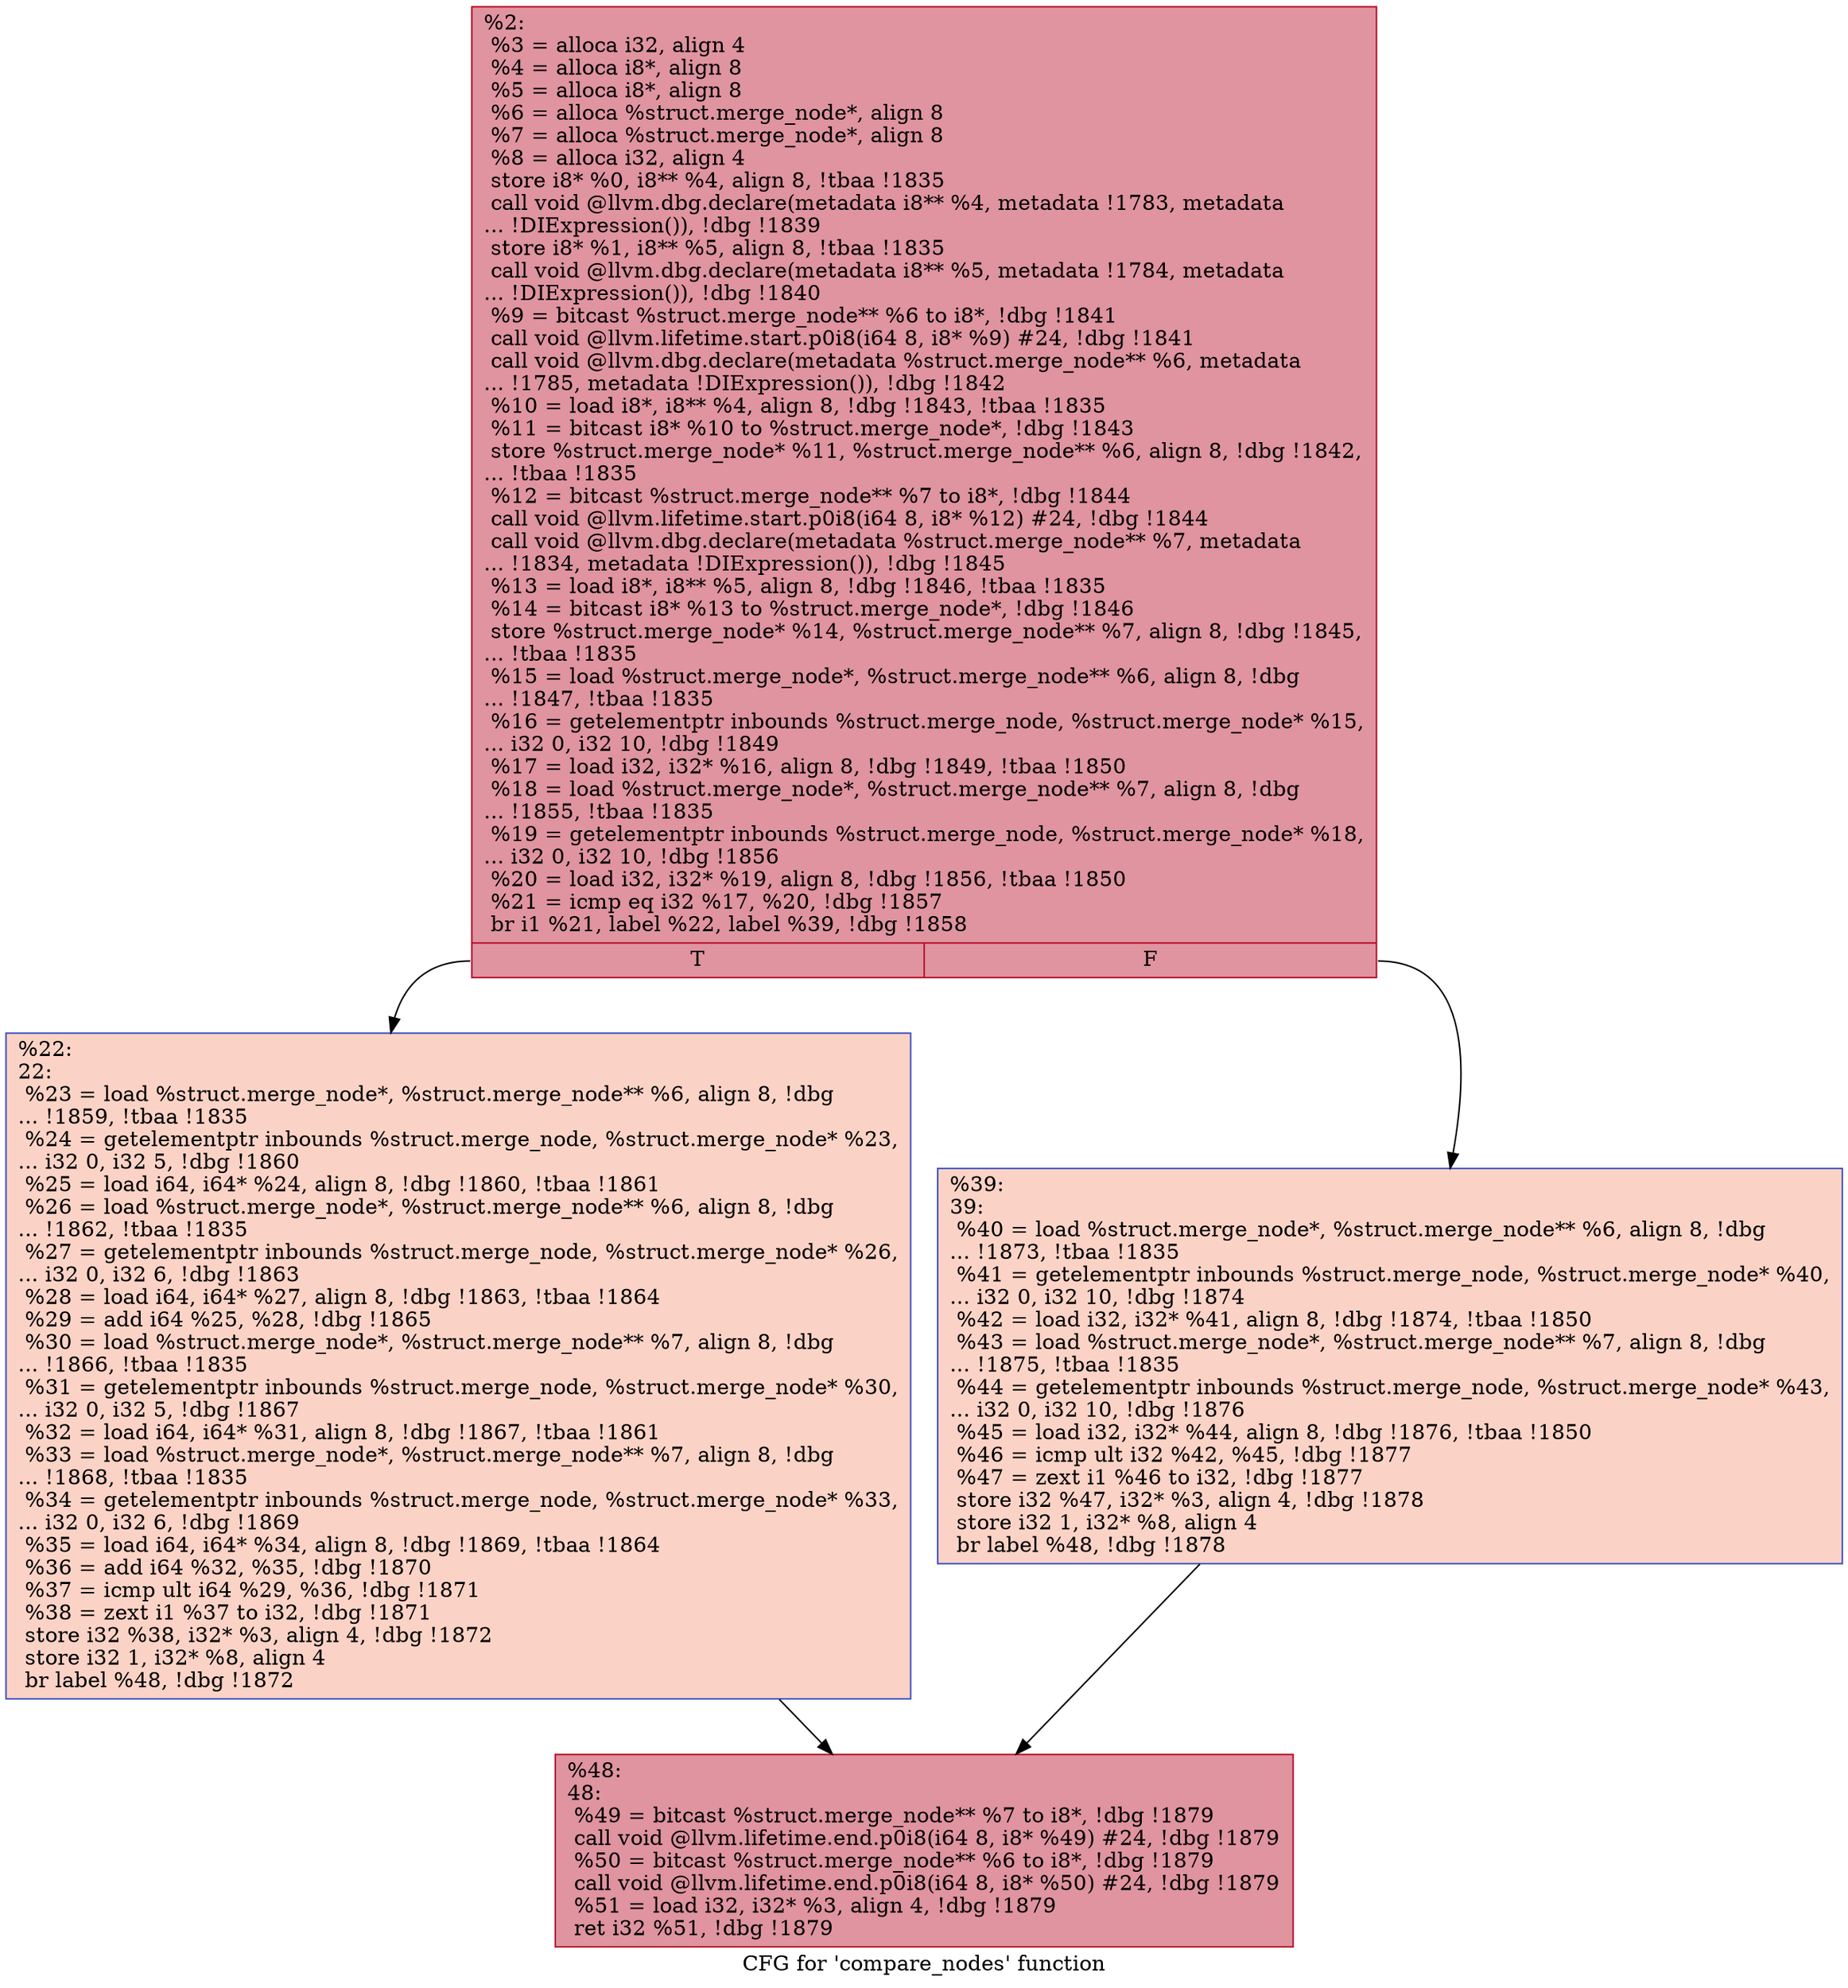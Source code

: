 digraph "CFG for 'compare_nodes' function" {
	label="CFG for 'compare_nodes' function";

	Node0x24eb350 [shape=record,color="#b70d28ff", style=filled, fillcolor="#b70d2870",label="{%2:\l  %3 = alloca i32, align 4\l  %4 = alloca i8*, align 8\l  %5 = alloca i8*, align 8\l  %6 = alloca %struct.merge_node*, align 8\l  %7 = alloca %struct.merge_node*, align 8\l  %8 = alloca i32, align 4\l  store i8* %0, i8** %4, align 8, !tbaa !1835\l  call void @llvm.dbg.declare(metadata i8** %4, metadata !1783, metadata\l... !DIExpression()), !dbg !1839\l  store i8* %1, i8** %5, align 8, !tbaa !1835\l  call void @llvm.dbg.declare(metadata i8** %5, metadata !1784, metadata\l... !DIExpression()), !dbg !1840\l  %9 = bitcast %struct.merge_node** %6 to i8*, !dbg !1841\l  call void @llvm.lifetime.start.p0i8(i64 8, i8* %9) #24, !dbg !1841\l  call void @llvm.dbg.declare(metadata %struct.merge_node** %6, metadata\l... !1785, metadata !DIExpression()), !dbg !1842\l  %10 = load i8*, i8** %4, align 8, !dbg !1843, !tbaa !1835\l  %11 = bitcast i8* %10 to %struct.merge_node*, !dbg !1843\l  store %struct.merge_node* %11, %struct.merge_node** %6, align 8, !dbg !1842,\l... !tbaa !1835\l  %12 = bitcast %struct.merge_node** %7 to i8*, !dbg !1844\l  call void @llvm.lifetime.start.p0i8(i64 8, i8* %12) #24, !dbg !1844\l  call void @llvm.dbg.declare(metadata %struct.merge_node** %7, metadata\l... !1834, metadata !DIExpression()), !dbg !1845\l  %13 = load i8*, i8** %5, align 8, !dbg !1846, !tbaa !1835\l  %14 = bitcast i8* %13 to %struct.merge_node*, !dbg !1846\l  store %struct.merge_node* %14, %struct.merge_node** %7, align 8, !dbg !1845,\l... !tbaa !1835\l  %15 = load %struct.merge_node*, %struct.merge_node** %6, align 8, !dbg\l... !1847, !tbaa !1835\l  %16 = getelementptr inbounds %struct.merge_node, %struct.merge_node* %15,\l... i32 0, i32 10, !dbg !1849\l  %17 = load i32, i32* %16, align 8, !dbg !1849, !tbaa !1850\l  %18 = load %struct.merge_node*, %struct.merge_node** %7, align 8, !dbg\l... !1855, !tbaa !1835\l  %19 = getelementptr inbounds %struct.merge_node, %struct.merge_node* %18,\l... i32 0, i32 10, !dbg !1856\l  %20 = load i32, i32* %19, align 8, !dbg !1856, !tbaa !1850\l  %21 = icmp eq i32 %17, %20, !dbg !1857\l  br i1 %21, label %22, label %39, !dbg !1858\l|{<s0>T|<s1>F}}"];
	Node0x24eb350:s0 -> Node0x24eb450;
	Node0x24eb350:s1 -> Node0x24eb4a0;
	Node0x24eb450 [shape=record,color="#3d50c3ff", style=filled, fillcolor="#f59c7d70",label="{%22:\l22:                                               \l  %23 = load %struct.merge_node*, %struct.merge_node** %6, align 8, !dbg\l... !1859, !tbaa !1835\l  %24 = getelementptr inbounds %struct.merge_node, %struct.merge_node* %23,\l... i32 0, i32 5, !dbg !1860\l  %25 = load i64, i64* %24, align 8, !dbg !1860, !tbaa !1861\l  %26 = load %struct.merge_node*, %struct.merge_node** %6, align 8, !dbg\l... !1862, !tbaa !1835\l  %27 = getelementptr inbounds %struct.merge_node, %struct.merge_node* %26,\l... i32 0, i32 6, !dbg !1863\l  %28 = load i64, i64* %27, align 8, !dbg !1863, !tbaa !1864\l  %29 = add i64 %25, %28, !dbg !1865\l  %30 = load %struct.merge_node*, %struct.merge_node** %7, align 8, !dbg\l... !1866, !tbaa !1835\l  %31 = getelementptr inbounds %struct.merge_node, %struct.merge_node* %30,\l... i32 0, i32 5, !dbg !1867\l  %32 = load i64, i64* %31, align 8, !dbg !1867, !tbaa !1861\l  %33 = load %struct.merge_node*, %struct.merge_node** %7, align 8, !dbg\l... !1868, !tbaa !1835\l  %34 = getelementptr inbounds %struct.merge_node, %struct.merge_node* %33,\l... i32 0, i32 6, !dbg !1869\l  %35 = load i64, i64* %34, align 8, !dbg !1869, !tbaa !1864\l  %36 = add i64 %32, %35, !dbg !1870\l  %37 = icmp ult i64 %29, %36, !dbg !1871\l  %38 = zext i1 %37 to i32, !dbg !1871\l  store i32 %38, i32* %3, align 4, !dbg !1872\l  store i32 1, i32* %8, align 4\l  br label %48, !dbg !1872\l}"];
	Node0x24eb450 -> Node0x24eb4f0;
	Node0x24eb4a0 [shape=record,color="#3d50c3ff", style=filled, fillcolor="#f59c7d70",label="{%39:\l39:                                               \l  %40 = load %struct.merge_node*, %struct.merge_node** %6, align 8, !dbg\l... !1873, !tbaa !1835\l  %41 = getelementptr inbounds %struct.merge_node, %struct.merge_node* %40,\l... i32 0, i32 10, !dbg !1874\l  %42 = load i32, i32* %41, align 8, !dbg !1874, !tbaa !1850\l  %43 = load %struct.merge_node*, %struct.merge_node** %7, align 8, !dbg\l... !1875, !tbaa !1835\l  %44 = getelementptr inbounds %struct.merge_node, %struct.merge_node* %43,\l... i32 0, i32 10, !dbg !1876\l  %45 = load i32, i32* %44, align 8, !dbg !1876, !tbaa !1850\l  %46 = icmp ult i32 %42, %45, !dbg !1877\l  %47 = zext i1 %46 to i32, !dbg !1877\l  store i32 %47, i32* %3, align 4, !dbg !1878\l  store i32 1, i32* %8, align 4\l  br label %48, !dbg !1878\l}"];
	Node0x24eb4a0 -> Node0x24eb4f0;
	Node0x24eb4f0 [shape=record,color="#b70d28ff", style=filled, fillcolor="#b70d2870",label="{%48:\l48:                                               \l  %49 = bitcast %struct.merge_node** %7 to i8*, !dbg !1879\l  call void @llvm.lifetime.end.p0i8(i64 8, i8* %49) #24, !dbg !1879\l  %50 = bitcast %struct.merge_node** %6 to i8*, !dbg !1879\l  call void @llvm.lifetime.end.p0i8(i64 8, i8* %50) #24, !dbg !1879\l  %51 = load i32, i32* %3, align 4, !dbg !1879\l  ret i32 %51, !dbg !1879\l}"];
}

